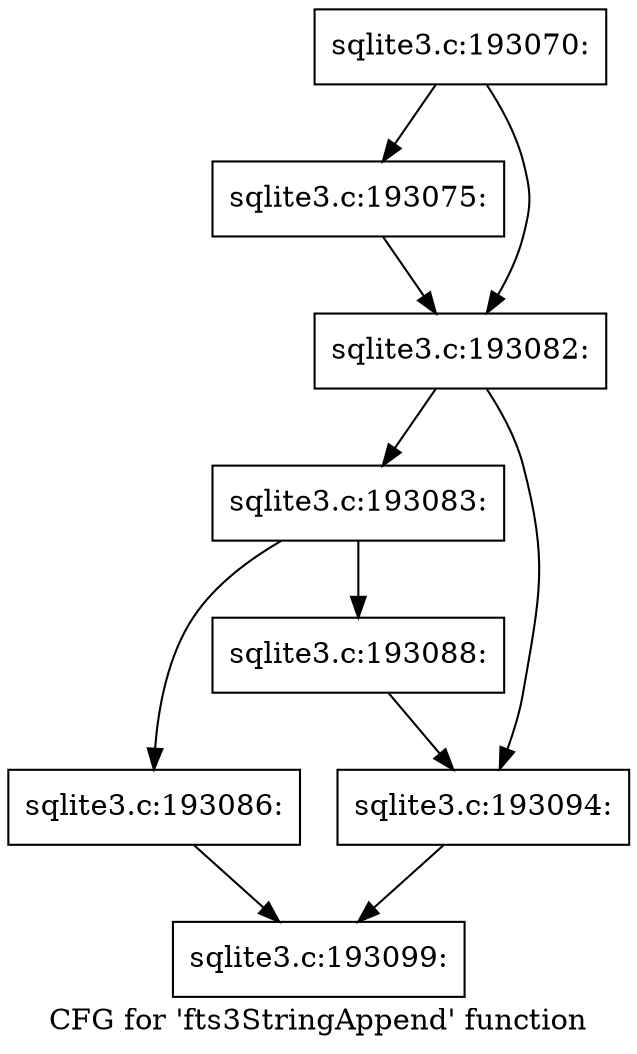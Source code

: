 digraph "CFG for 'fts3StringAppend' function" {
	label="CFG for 'fts3StringAppend' function";

	Node0x55c0fb2e2c40 [shape=record,label="{sqlite3.c:193070:}"];
	Node0x55c0fb2e2c40 -> Node0x55c0fb2f6140;
	Node0x55c0fb2e2c40 -> Node0x55c0fb2f6bb0;
	Node0x55c0fb2f6140 [shape=record,label="{sqlite3.c:193075:}"];
	Node0x55c0fb2f6140 -> Node0x55c0fb2f6bb0;
	Node0x55c0fb2f6bb0 [shape=record,label="{sqlite3.c:193082:}"];
	Node0x55c0fb2f6bb0 -> Node0x55c0fb2f7270;
	Node0x55c0fb2f6bb0 -> Node0x55c0fb2f72c0;
	Node0x55c0fb2f7270 [shape=record,label="{sqlite3.c:193083:}"];
	Node0x55c0fb2f7270 -> Node0x55c0fb2f8c20;
	Node0x55c0fb2f7270 -> Node0x55c0fb2f8bd0;
	Node0x55c0fb2f8bd0 [shape=record,label="{sqlite3.c:193086:}"];
	Node0x55c0fb2f8bd0 -> Node0x55c0fb2e2dc0;
	Node0x55c0fb2f8c20 [shape=record,label="{sqlite3.c:193088:}"];
	Node0x55c0fb2f8c20 -> Node0x55c0fb2f72c0;
	Node0x55c0fb2f72c0 [shape=record,label="{sqlite3.c:193094:}"];
	Node0x55c0fb2f72c0 -> Node0x55c0fb2e2dc0;
	Node0x55c0fb2e2dc0 [shape=record,label="{sqlite3.c:193099:}"];
}

